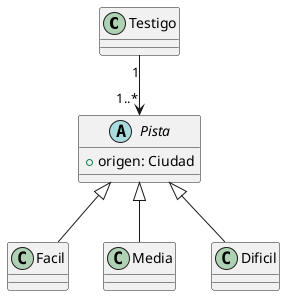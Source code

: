 @startuml

class Testigo

abstract class Pista {
    + origen: Ciudad
}

Testigo "1" --> "1..*" Pista

class Facil extends Pista
class Media extends Pista
class Dificil extends Pista

@enduml
